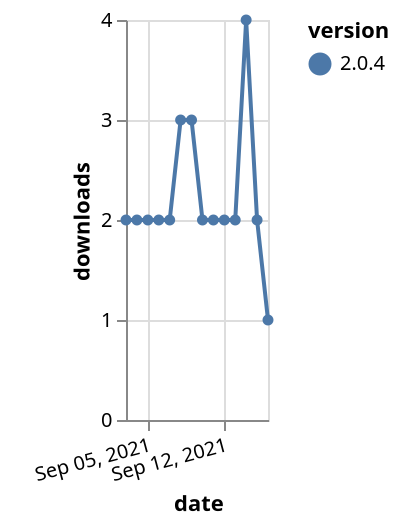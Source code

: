 {"$schema": "https://vega.github.io/schema/vega-lite/v5.json", "description": "A simple bar chart with embedded data.", "data": {"values": [{"date": "2021-09-03", "total": 2602, "delta": 2, "version": "2.0.4"}, {"date": "2021-09-04", "total": 2604, "delta": 2, "version": "2.0.4"}, {"date": "2021-09-05", "total": 2606, "delta": 2, "version": "2.0.4"}, {"date": "2021-09-06", "total": 2608, "delta": 2, "version": "2.0.4"}, {"date": "2021-09-07", "total": 2610, "delta": 2, "version": "2.0.4"}, {"date": "2021-09-08", "total": 2613, "delta": 3, "version": "2.0.4"}, {"date": "2021-09-09", "total": 2616, "delta": 3, "version": "2.0.4"}, {"date": "2021-09-10", "total": 2618, "delta": 2, "version": "2.0.4"}, {"date": "2021-09-11", "total": 2620, "delta": 2, "version": "2.0.4"}, {"date": "2021-09-12", "total": 2622, "delta": 2, "version": "2.0.4"}, {"date": "2021-09-13", "total": 2624, "delta": 2, "version": "2.0.4"}, {"date": "2021-09-14", "total": 2628, "delta": 4, "version": "2.0.4"}, {"date": "2021-09-15", "total": 2630, "delta": 2, "version": "2.0.4"}, {"date": "2021-09-16", "total": 2631, "delta": 1, "version": "2.0.4"}]}, "width": "container", "mark": {"type": "line", "point": {"filled": true}}, "encoding": {"x": {"field": "date", "type": "temporal", "timeUnit": "yearmonthdate", "title": "date", "axis": {"labelAngle": -15}}, "y": {"field": "delta", "type": "quantitative", "title": "downloads"}, "color": {"field": "version", "type": "nominal"}, "tooltip": {"field": "delta"}}}